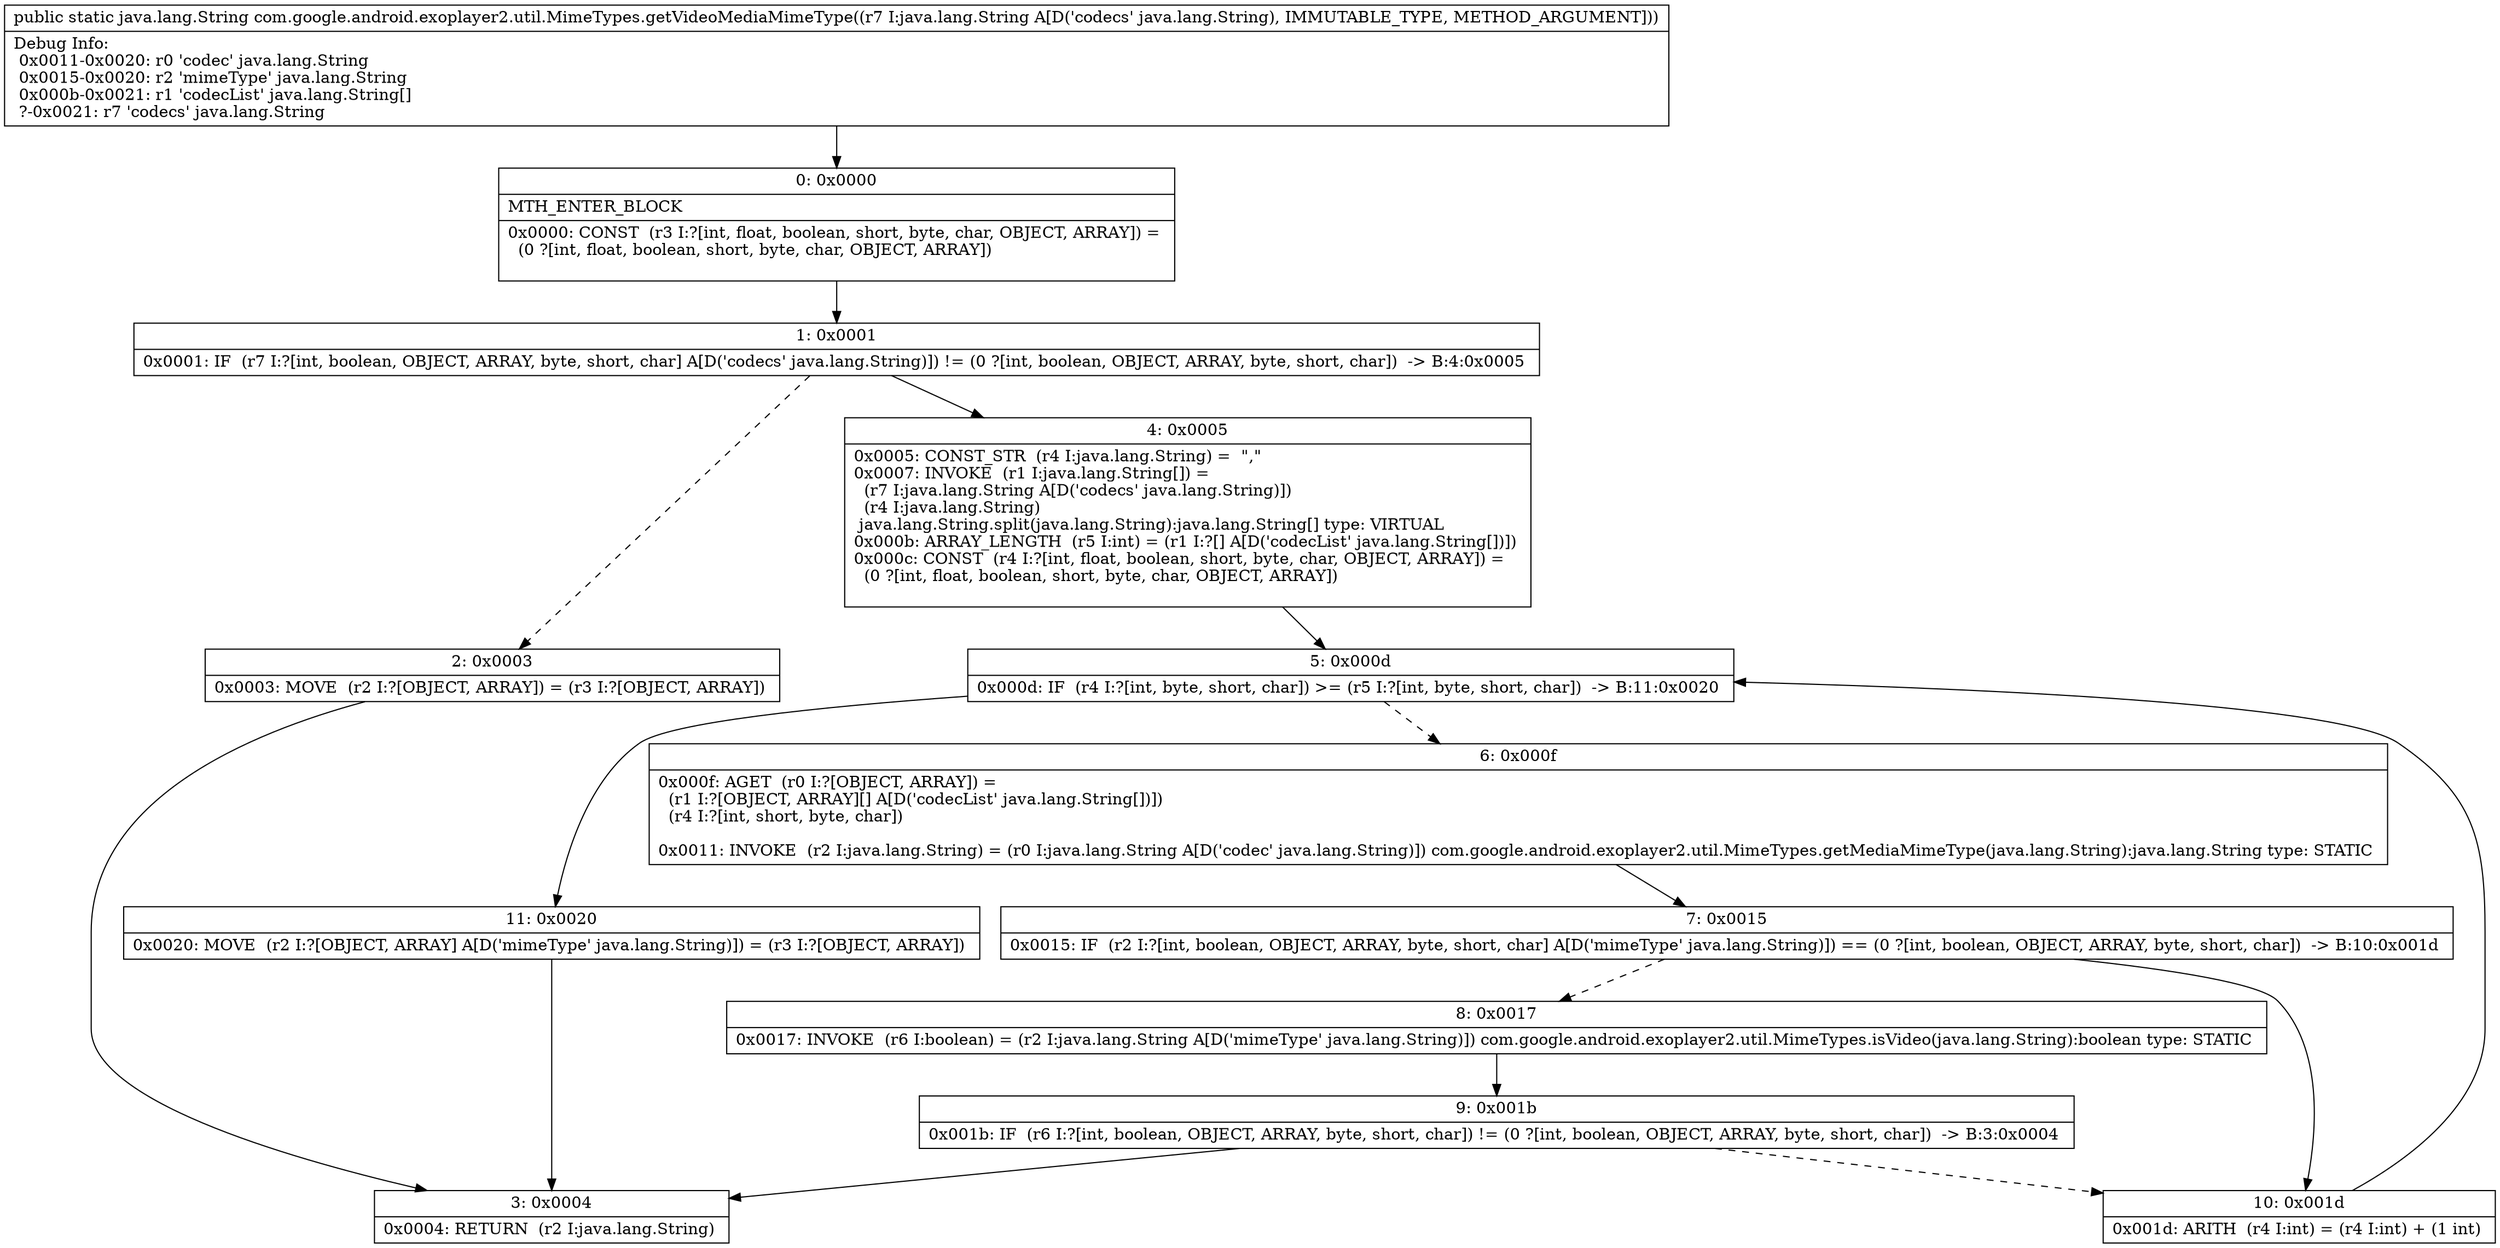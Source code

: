 digraph "CFG forcom.google.android.exoplayer2.util.MimeTypes.getVideoMediaMimeType(Ljava\/lang\/String;)Ljava\/lang\/String;" {
Node_0 [shape=record,label="{0\:\ 0x0000|MTH_ENTER_BLOCK\l|0x0000: CONST  (r3 I:?[int, float, boolean, short, byte, char, OBJECT, ARRAY]) = \l  (0 ?[int, float, boolean, short, byte, char, OBJECT, ARRAY])\l \l}"];
Node_1 [shape=record,label="{1\:\ 0x0001|0x0001: IF  (r7 I:?[int, boolean, OBJECT, ARRAY, byte, short, char] A[D('codecs' java.lang.String)]) != (0 ?[int, boolean, OBJECT, ARRAY, byte, short, char])  \-\> B:4:0x0005 \l}"];
Node_2 [shape=record,label="{2\:\ 0x0003|0x0003: MOVE  (r2 I:?[OBJECT, ARRAY]) = (r3 I:?[OBJECT, ARRAY]) \l}"];
Node_3 [shape=record,label="{3\:\ 0x0004|0x0004: RETURN  (r2 I:java.lang.String) \l}"];
Node_4 [shape=record,label="{4\:\ 0x0005|0x0005: CONST_STR  (r4 I:java.lang.String) =  \",\" \l0x0007: INVOKE  (r1 I:java.lang.String[]) = \l  (r7 I:java.lang.String A[D('codecs' java.lang.String)])\l  (r4 I:java.lang.String)\l java.lang.String.split(java.lang.String):java.lang.String[] type: VIRTUAL \l0x000b: ARRAY_LENGTH  (r5 I:int) = (r1 I:?[] A[D('codecList' java.lang.String[])]) \l0x000c: CONST  (r4 I:?[int, float, boolean, short, byte, char, OBJECT, ARRAY]) = \l  (0 ?[int, float, boolean, short, byte, char, OBJECT, ARRAY])\l \l}"];
Node_5 [shape=record,label="{5\:\ 0x000d|0x000d: IF  (r4 I:?[int, byte, short, char]) \>= (r5 I:?[int, byte, short, char])  \-\> B:11:0x0020 \l}"];
Node_6 [shape=record,label="{6\:\ 0x000f|0x000f: AGET  (r0 I:?[OBJECT, ARRAY]) = \l  (r1 I:?[OBJECT, ARRAY][] A[D('codecList' java.lang.String[])])\l  (r4 I:?[int, short, byte, char])\l \l0x0011: INVOKE  (r2 I:java.lang.String) = (r0 I:java.lang.String A[D('codec' java.lang.String)]) com.google.android.exoplayer2.util.MimeTypes.getMediaMimeType(java.lang.String):java.lang.String type: STATIC \l}"];
Node_7 [shape=record,label="{7\:\ 0x0015|0x0015: IF  (r2 I:?[int, boolean, OBJECT, ARRAY, byte, short, char] A[D('mimeType' java.lang.String)]) == (0 ?[int, boolean, OBJECT, ARRAY, byte, short, char])  \-\> B:10:0x001d \l}"];
Node_8 [shape=record,label="{8\:\ 0x0017|0x0017: INVOKE  (r6 I:boolean) = (r2 I:java.lang.String A[D('mimeType' java.lang.String)]) com.google.android.exoplayer2.util.MimeTypes.isVideo(java.lang.String):boolean type: STATIC \l}"];
Node_9 [shape=record,label="{9\:\ 0x001b|0x001b: IF  (r6 I:?[int, boolean, OBJECT, ARRAY, byte, short, char]) != (0 ?[int, boolean, OBJECT, ARRAY, byte, short, char])  \-\> B:3:0x0004 \l}"];
Node_10 [shape=record,label="{10\:\ 0x001d|0x001d: ARITH  (r4 I:int) = (r4 I:int) + (1 int) \l}"];
Node_11 [shape=record,label="{11\:\ 0x0020|0x0020: MOVE  (r2 I:?[OBJECT, ARRAY] A[D('mimeType' java.lang.String)]) = (r3 I:?[OBJECT, ARRAY]) \l}"];
MethodNode[shape=record,label="{public static java.lang.String com.google.android.exoplayer2.util.MimeTypes.getVideoMediaMimeType((r7 I:java.lang.String A[D('codecs' java.lang.String), IMMUTABLE_TYPE, METHOD_ARGUMENT]))  | Debug Info:\l  0x0011\-0x0020: r0 'codec' java.lang.String\l  0x0015\-0x0020: r2 'mimeType' java.lang.String\l  0x000b\-0x0021: r1 'codecList' java.lang.String[]\l  ?\-0x0021: r7 'codecs' java.lang.String\l}"];
MethodNode -> Node_0;
Node_0 -> Node_1;
Node_1 -> Node_2[style=dashed];
Node_1 -> Node_4;
Node_2 -> Node_3;
Node_4 -> Node_5;
Node_5 -> Node_6[style=dashed];
Node_5 -> Node_11;
Node_6 -> Node_7;
Node_7 -> Node_8[style=dashed];
Node_7 -> Node_10;
Node_8 -> Node_9;
Node_9 -> Node_3;
Node_9 -> Node_10[style=dashed];
Node_10 -> Node_5;
Node_11 -> Node_3;
}


